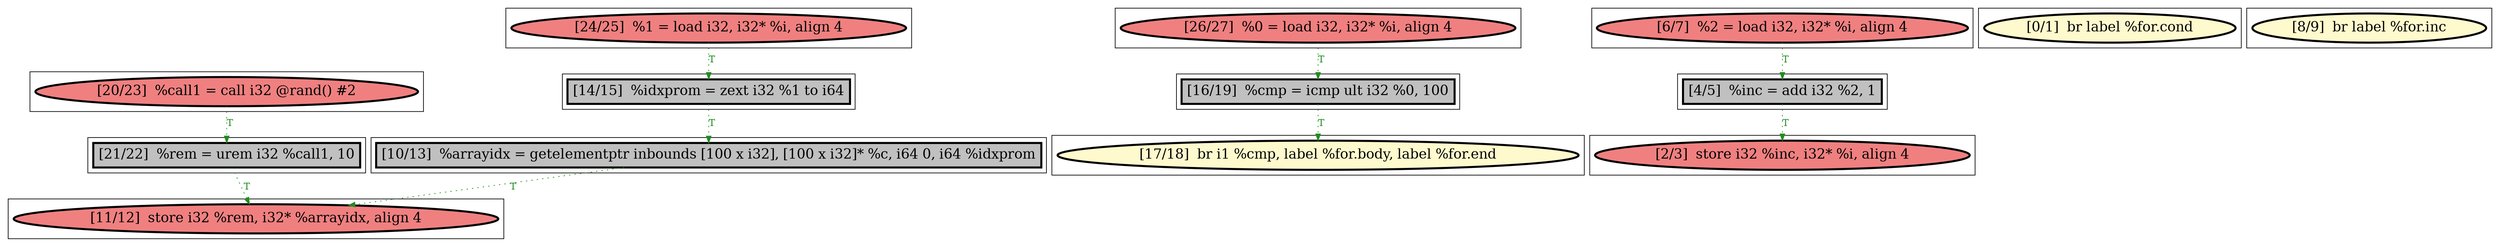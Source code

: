 
digraph G {



node312->node311 [style=dotted,color=forestgreen,label="T",fontcolor=forestgreen ]
node318->node317 [style=dotted,color=forestgreen,label="T",fontcolor=forestgreen ]
node314->node318 [style=dotted,color=forestgreen,label="T",fontcolor=forestgreen ]
node313->node312 [style=dotted,color=forestgreen,label="T",fontcolor=forestgreen ]
node311->node317 [style=dotted,color=forestgreen,label="T",fontcolor=forestgreen ]
node316->node315 [style=dotted,color=forestgreen,label="T",fontcolor=forestgreen ]
node309->node308 [style=dotted,color=forestgreen,label="T",fontcolor=forestgreen ]
node308->node307 [style=dotted,color=forestgreen,label="T",fontcolor=forestgreen ]
node315->node319 [style=dotted,color=forestgreen,label="T",fontcolor=forestgreen ]


subgraph cluster13 {


node319 [penwidth=3.0,fontsize=20,fillcolor=lemonchiffon,label="[17/18]  br i1 %cmp, label %for.body, label %for.end",shape=ellipse,style=filled ]



}

subgraph cluster11 {


node317 [penwidth=3.0,fontsize=20,fillcolor=lightcoral,label="[11/12]  store i32 %rem, i32* %arrayidx, align 4",shape=ellipse,style=filled ]



}

subgraph cluster10 {


node316 [penwidth=3.0,fontsize=20,fillcolor=lightcoral,label="[26/27]  %0 = load i32, i32* %i, align 4",shape=ellipse,style=filled ]



}

subgraph cluster9 {


node315 [penwidth=3.0,fontsize=20,fillcolor=grey,label="[16/19]  %cmp = icmp ult i32 %0, 100",shape=rectangle,style=filled ]



}

subgraph cluster8 {


node314 [penwidth=3.0,fontsize=20,fillcolor=lightcoral,label="[20/23]  %call1 = call i32 @rand() #2",shape=ellipse,style=filled ]



}

subgraph cluster7 {


node313 [penwidth=3.0,fontsize=20,fillcolor=lightcoral,label="[24/25]  %1 = load i32, i32* %i, align 4",shape=ellipse,style=filled ]



}

subgraph cluster6 {


node312 [penwidth=3.0,fontsize=20,fillcolor=grey,label="[14/15]  %idxprom = zext i32 %1 to i64",shape=rectangle,style=filled ]



}

subgraph cluster0 {


node306 [penwidth=3.0,fontsize=20,fillcolor=lemonchiffon,label="[0/1]  br label %for.cond",shape=ellipse,style=filled ]



}

subgraph cluster12 {


node318 [penwidth=3.0,fontsize=20,fillcolor=grey,label="[21/22]  %rem = urem i32 %call1, 10",shape=rectangle,style=filled ]



}

subgraph cluster5 {


node311 [penwidth=3.0,fontsize=20,fillcolor=grey,label="[10/13]  %arrayidx = getelementptr inbounds [100 x i32], [100 x i32]* %c, i64 0, i64 %idxprom",shape=rectangle,style=filled ]



}

subgraph cluster1 {


node307 [penwidth=3.0,fontsize=20,fillcolor=lightcoral,label="[2/3]  store i32 %inc, i32* %i, align 4",shape=ellipse,style=filled ]



}

subgraph cluster2 {


node308 [penwidth=3.0,fontsize=20,fillcolor=grey,label="[4/5]  %inc = add i32 %2, 1",shape=rectangle,style=filled ]



}

subgraph cluster3 {


node309 [penwidth=3.0,fontsize=20,fillcolor=lightcoral,label="[6/7]  %2 = load i32, i32* %i, align 4",shape=ellipse,style=filled ]



}

subgraph cluster4 {


node310 [penwidth=3.0,fontsize=20,fillcolor=lemonchiffon,label="[8/9]  br label %for.inc",shape=ellipse,style=filled ]



}

}
